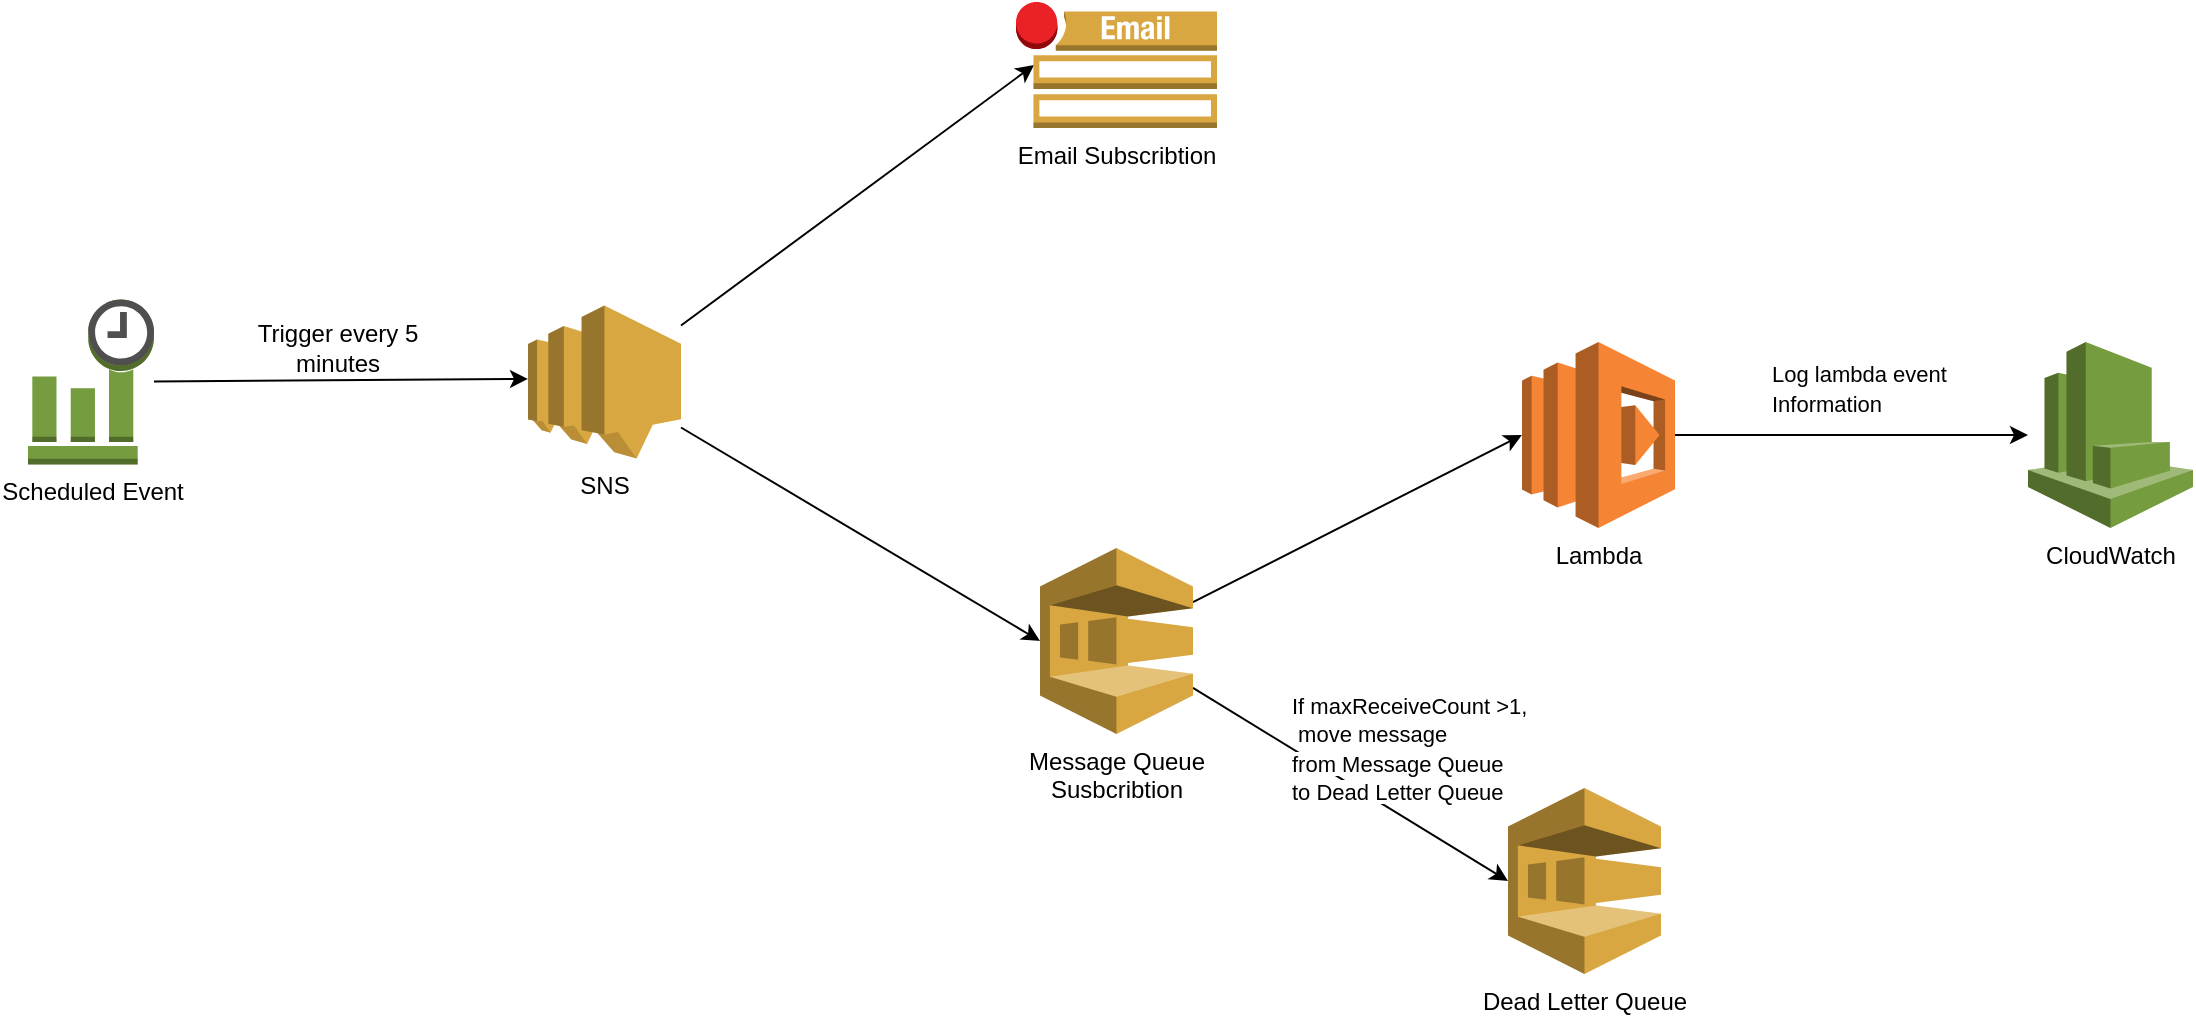 <mxfile version="13.0.3" type="device"><diagram id="mmsPZnkb1fY92qKuLPXc" name="Page-1"><mxGraphModel dx="1186" dy="1080" grid="0" gridSize="10" guides="0" tooltips="1" connect="1" arrows="1" fold="1" page="0" pageScale="1" pageWidth="850" pageHeight="1100" math="0" shadow="0"><root><mxCell id="0"/><mxCell id="1" parent="0"/><mxCell id="fcHjG2kA95j07F9MRf6t-31" style="edgeStyle=none;rounded=0;orthogonalLoop=1;jettySize=auto;html=1;entryX=0;entryY=0.48;entryDx=0;entryDy=0;entryPerimeter=0;" edge="1" parent="1" source="fcHjG2kA95j07F9MRf6t-1" target="fcHjG2kA95j07F9MRf6t-2"><mxGeometry relative="1" as="geometry"/></mxCell><mxCell id="fcHjG2kA95j07F9MRf6t-1" value="Scheduled Event" style="outlineConnect=0;dashed=0;verticalLabelPosition=bottom;verticalAlign=top;align=center;html=1;shape=mxgraph.aws3.event_time_based;fillColor=#759C3E;gradientColor=none;" vertex="1" parent="1"><mxGeometry x="90" y="85.75" width="63" height="82.5" as="geometry"/></mxCell><mxCell id="fcHjG2kA95j07F9MRf6t-33" style="edgeStyle=none;rounded=0;orthogonalLoop=1;jettySize=auto;html=1;entryX=0.09;entryY=0.5;entryDx=0;entryDy=0;entryPerimeter=0;" edge="1" parent="1" source="fcHjG2kA95j07F9MRf6t-2" target="fcHjG2kA95j07F9MRf6t-28"><mxGeometry relative="1" as="geometry"/></mxCell><mxCell id="fcHjG2kA95j07F9MRf6t-34" style="edgeStyle=none;rounded=0;orthogonalLoop=1;jettySize=auto;html=1;entryX=0;entryY=0.5;entryDx=0;entryDy=0;entryPerimeter=0;" edge="1" parent="1" source="fcHjG2kA95j07F9MRf6t-2" target="fcHjG2kA95j07F9MRf6t-7"><mxGeometry relative="1" as="geometry"/></mxCell><mxCell id="fcHjG2kA95j07F9MRf6t-2" value="SNS" style="outlineConnect=0;dashed=0;verticalLabelPosition=bottom;verticalAlign=top;align=center;html=1;shape=mxgraph.aws3.sns;fillColor=#D9A741;gradientColor=none;" vertex="1" parent="1"><mxGeometry x="340" y="88.75" width="76.5" height="76.5" as="geometry"/></mxCell><mxCell id="fcHjG2kA95j07F9MRf6t-29" style="edgeStyle=none;rounded=0;orthogonalLoop=1;jettySize=auto;html=1;entryX=0;entryY=0.5;entryDx=0;entryDy=0;entryPerimeter=0;" edge="1" parent="1" source="fcHjG2kA95j07F9MRf6t-7" target="fcHjG2kA95j07F9MRf6t-9"><mxGeometry relative="1" as="geometry"/></mxCell><mxCell id="fcHjG2kA95j07F9MRf6t-32" style="edgeStyle=none;rounded=0;orthogonalLoop=1;jettySize=auto;html=1;entryX=0;entryY=0.5;entryDx=0;entryDy=0;entryPerimeter=0;" edge="1" parent="1" source="fcHjG2kA95j07F9MRf6t-7" target="fcHjG2kA95j07F9MRf6t-21"><mxGeometry relative="1" as="geometry"/></mxCell><mxCell id="fcHjG2kA95j07F9MRf6t-7" value="Message Queue &lt;br&gt;Susbcribtion" style="outlineConnect=0;dashed=0;verticalLabelPosition=bottom;verticalAlign=top;align=center;html=1;shape=mxgraph.aws3.sqs;fillColor=#D9A741;gradientColor=none;" vertex="1" parent="1"><mxGeometry x="596" y="210" width="76.5" height="93" as="geometry"/></mxCell><mxCell id="fcHjG2kA95j07F9MRf6t-30" style="edgeStyle=none;rounded=0;orthogonalLoop=1;jettySize=auto;html=1;" edge="1" parent="1" source="fcHjG2kA95j07F9MRf6t-9" target="fcHjG2kA95j07F9MRf6t-15"><mxGeometry relative="1" as="geometry"/></mxCell><mxCell id="fcHjG2kA95j07F9MRf6t-9" value="Lambda" style="outlineConnect=0;dashed=0;verticalLabelPosition=bottom;verticalAlign=top;align=center;html=1;shape=mxgraph.aws3.lambda;fillColor=#F58534;gradientColor=none;" vertex="1" parent="1"><mxGeometry x="837" y="107" width="76.5" height="93" as="geometry"/></mxCell><mxCell id="fcHjG2kA95j07F9MRf6t-13" value="Trigger every 5 minutes" style="text;html=1;strokeColor=none;fillColor=none;align=center;verticalAlign=middle;whiteSpace=wrap;rounded=0;" vertex="1" parent="1"><mxGeometry x="190" y="100" width="110" height="20" as="geometry"/></mxCell><mxCell id="fcHjG2kA95j07F9MRf6t-15" value="CloudWatch" style="outlineConnect=0;dashed=0;verticalLabelPosition=bottom;verticalAlign=top;align=center;html=1;shape=mxgraph.aws3.cloudwatch;fillColor=#759C3E;gradientColor=none;" vertex="1" parent="1"><mxGeometry x="1090" y="107" width="82.5" height="93" as="geometry"/></mxCell><mxCell id="fcHjG2kA95j07F9MRf6t-21" value="Dead Letter Queue" style="outlineConnect=0;dashed=0;verticalLabelPosition=bottom;verticalAlign=top;align=center;html=1;shape=mxgraph.aws3.sqs;fillColor=#D9A741;gradientColor=none;" vertex="1" parent="1"><mxGeometry x="830" y="330" width="76.5" height="93" as="geometry"/></mxCell><mxCell id="fcHjG2kA95j07F9MRf6t-24" value="&lt;pre&gt;&lt;font face=&quot;Helvetica&quot;&gt;&lt;span style=&quot;font-size: 11px ; background-color: rgb(255 , 255 , 255)&quot;&gt;If maxReceiveCount&lt;/span&gt;&lt;span style=&quot;font-size: 11px ; background-color: rgb(255 , 255 , 255)&quot;&gt;&amp;nbsp;&amp;gt;1,&lt;br&gt;&lt;/span&gt;&lt;span style=&quot;font-size: 11px ; background-color: rgb(255 , 255 , 255)&quot;&gt;&amp;nbsp;move message&amp;nbsp;&lt;br&gt;&lt;/span&gt;&lt;span style=&quot;font-size: 11px ; background-color: rgb(255 , 255 , 255)&quot;&gt;from Message Queue&amp;nbsp;&lt;br&gt;&lt;/span&gt;&lt;span style=&quot;font-size: 11px ; background-color: rgb(255 , 255 , 255)&quot;&gt;to Dead Letter Queue&lt;/span&gt;&lt;/font&gt;&lt;/pre&gt;" style="text;html=1;strokeColor=none;fillColor=none;align=left;verticalAlign=middle;whiteSpace=wrap;rounded=0;" vertex="1" parent="1"><mxGeometry x="720" y="300" width="170" height="20" as="geometry"/></mxCell><mxCell id="fcHjG2kA95j07F9MRf6t-27" value="&lt;span style=&quot;font-size: 11px ; background-color: rgb(255 , 255 , 255)&quot;&gt;Log lambda event Information&lt;/span&gt;" style="text;html=1;strokeColor=none;fillColor=none;align=left;verticalAlign=middle;whiteSpace=wrap;rounded=0;labelBackgroundColor=none;" vertex="1" parent="1"><mxGeometry x="960" y="120" width="90" height="20" as="geometry"/></mxCell><mxCell id="fcHjG2kA95j07F9MRf6t-28" value="&lt;span&gt;Email&amp;nbsp;&lt;/span&gt;Subscribtion" style="outlineConnect=0;dashed=0;verticalLabelPosition=bottom;verticalAlign=top;align=center;html=1;shape=mxgraph.aws3.email_notification;fillColor=#D9A741;gradientColor=none;labelBackgroundColor=none;" vertex="1" parent="1"><mxGeometry x="584" y="-63" width="100.5" height="63" as="geometry"/></mxCell></root></mxGraphModel></diagram></mxfile>